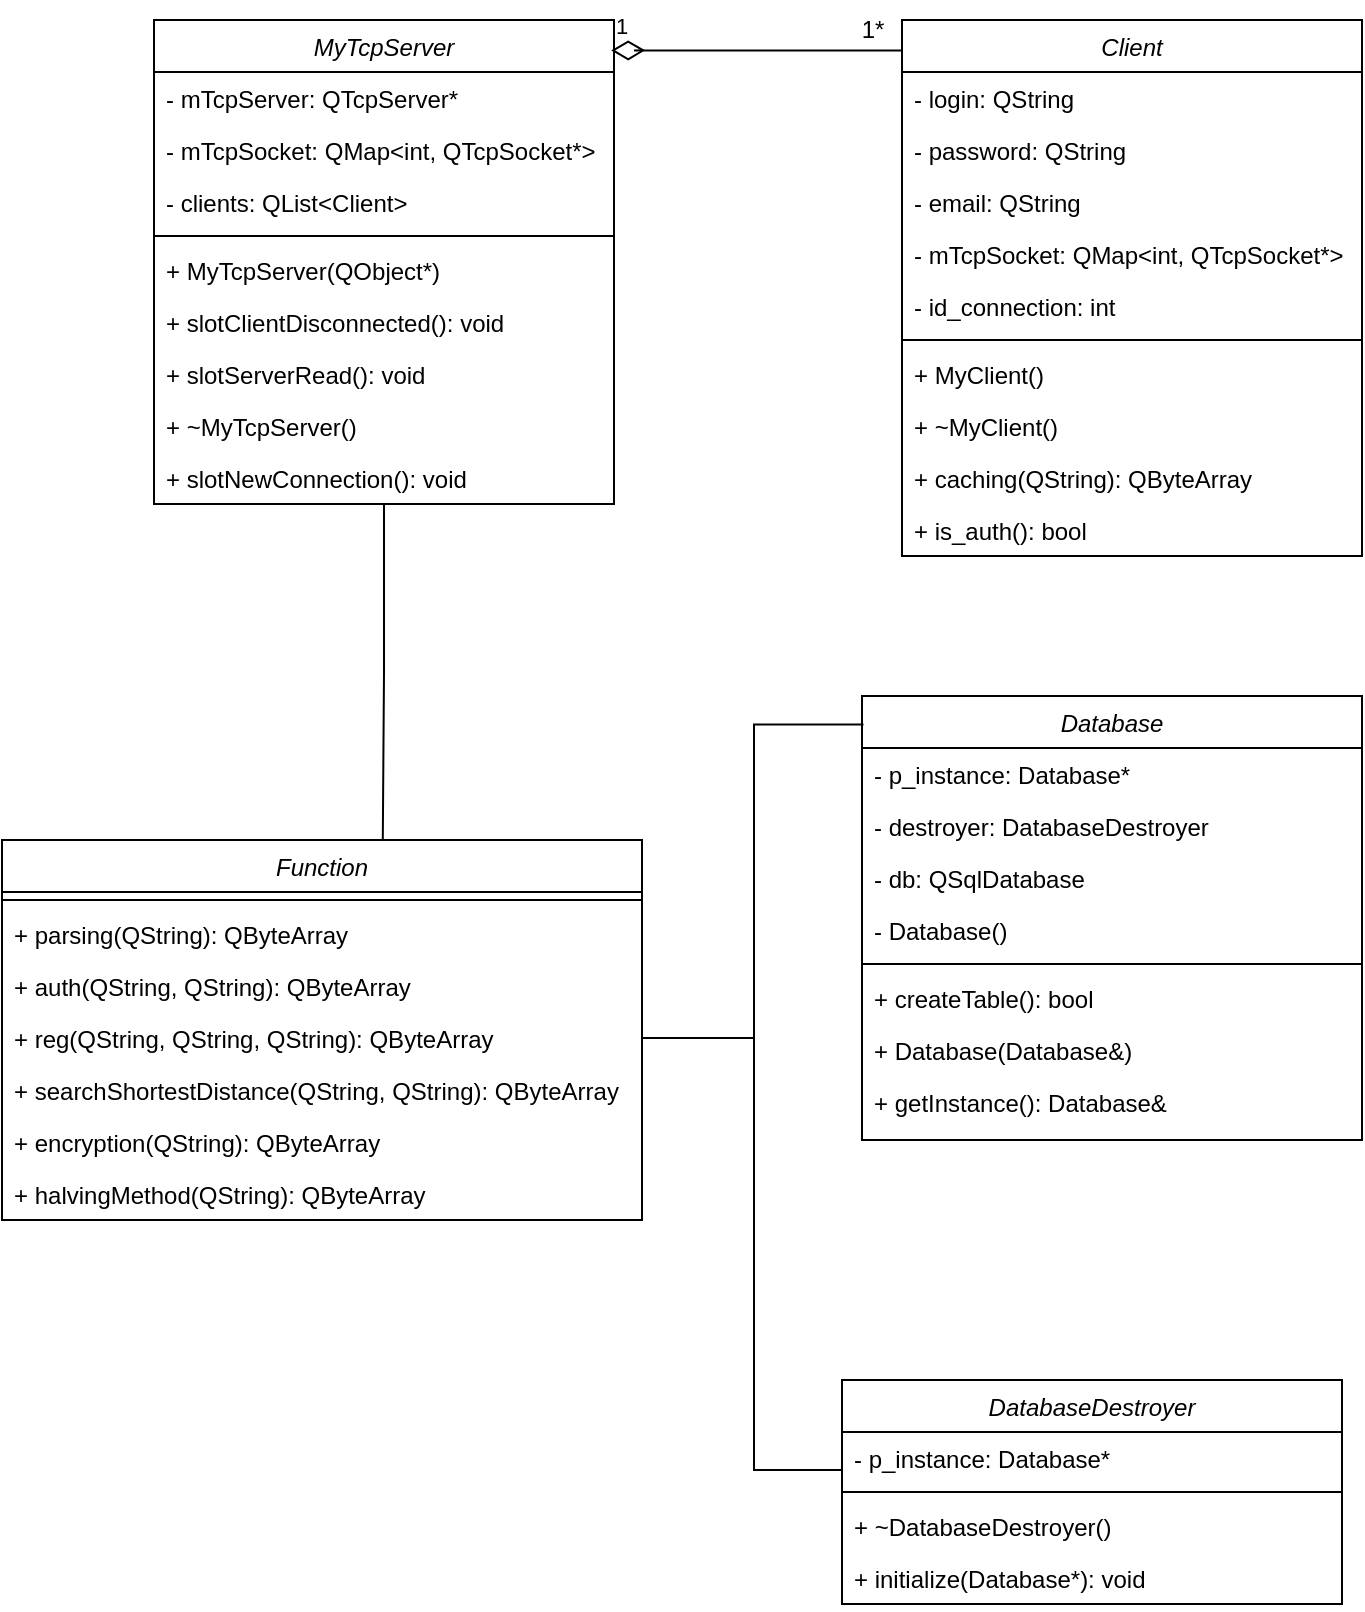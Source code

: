 <mxfile version="23.1.8" type="device">
  <diagram id="C5RBs43oDa-KdzZeNtuy" name="Page-1">
    <mxGraphModel dx="1004" dy="685" grid="1" gridSize="10" guides="1" tooltips="1" connect="1" arrows="1" fold="1" page="1" pageScale="1" pageWidth="827" pageHeight="1169" math="0" shadow="0">
      <root>
        <mxCell id="WIyWlLk6GJQsqaUBKTNV-0" />
        <mxCell id="WIyWlLk6GJQsqaUBKTNV-1" parent="WIyWlLk6GJQsqaUBKTNV-0" />
        <mxCell id="zkfFHV4jXpPFQw0GAbJ--0" value="MyTcpServer" style="swimlane;fontStyle=2;align=center;verticalAlign=top;childLayout=stackLayout;horizontal=1;startSize=26;horizontalStack=0;resizeParent=1;resizeLast=0;collapsible=1;marginBottom=0;rounded=0;shadow=0;strokeWidth=1;" parent="WIyWlLk6GJQsqaUBKTNV-1" vertex="1">
          <mxGeometry x="150" y="80" width="230" height="242" as="geometry">
            <mxRectangle x="230" y="140" width="160" height="26" as="alternateBounds" />
          </mxGeometry>
        </mxCell>
        <mxCell id="zkfFHV4jXpPFQw0GAbJ--1" value="- mTcpServer: QTcpServer*" style="text;align=left;verticalAlign=top;spacingLeft=4;spacingRight=4;overflow=hidden;rotatable=0;points=[[0,0.5],[1,0.5]];portConstraint=eastwest;" parent="zkfFHV4jXpPFQw0GAbJ--0" vertex="1">
          <mxGeometry y="26" width="230" height="26" as="geometry" />
        </mxCell>
        <mxCell id="zkfFHV4jXpPFQw0GAbJ--2" value="- mTcpSocket: QMap&lt;int, QTcpSocket*&gt;" style="text;align=left;verticalAlign=top;spacingLeft=4;spacingRight=4;overflow=hidden;rotatable=0;points=[[0,0.5],[1,0.5]];portConstraint=eastwest;rounded=0;shadow=0;html=0;" parent="zkfFHV4jXpPFQw0GAbJ--0" vertex="1">
          <mxGeometry y="52" width="230" height="26" as="geometry" />
        </mxCell>
        <mxCell id="6CLnUXByKp6RSgv_vaSE-13" value="- clients: QList&lt;Client&gt;" style="text;align=left;verticalAlign=top;spacingLeft=4;spacingRight=4;overflow=hidden;rotatable=0;points=[[0,0.5],[1,0.5]];portConstraint=eastwest;rounded=0;shadow=0;html=0;" parent="zkfFHV4jXpPFQw0GAbJ--0" vertex="1">
          <mxGeometry y="78" width="230" height="26" as="geometry" />
        </mxCell>
        <mxCell id="zkfFHV4jXpPFQw0GAbJ--4" value="" style="line;html=1;strokeWidth=1;align=left;verticalAlign=middle;spacingTop=-1;spacingLeft=3;spacingRight=3;rotatable=0;labelPosition=right;points=[];portConstraint=eastwest;" parent="zkfFHV4jXpPFQw0GAbJ--0" vertex="1">
          <mxGeometry y="104" width="230" height="8" as="geometry" />
        </mxCell>
        <mxCell id="zkfFHV4jXpPFQw0GAbJ--5" value="+ MyTcpServer(QObject*)  " style="text;align=left;verticalAlign=top;spacingLeft=4;spacingRight=4;overflow=hidden;rotatable=0;points=[[0,0.5],[1,0.5]];portConstraint=eastwest;" parent="zkfFHV4jXpPFQw0GAbJ--0" vertex="1">
          <mxGeometry y="112" width="230" height="26" as="geometry" />
        </mxCell>
        <mxCell id="6CLnUXByKp6RSgv_vaSE-2" value="+ slotClientDisconnected(): void  " style="text;align=left;verticalAlign=top;spacingLeft=4;spacingRight=4;overflow=hidden;rotatable=0;points=[[0,0.5],[1,0.5]];portConstraint=eastwest;" parent="zkfFHV4jXpPFQw0GAbJ--0" vertex="1">
          <mxGeometry y="138" width="230" height="26" as="geometry" />
        </mxCell>
        <mxCell id="6CLnUXByKp6RSgv_vaSE-3" value="+ slotServerRead(): void  " style="text;align=left;verticalAlign=top;spacingLeft=4;spacingRight=4;overflow=hidden;rotatable=0;points=[[0,0.5],[1,0.5]];portConstraint=eastwest;" parent="zkfFHV4jXpPFQw0GAbJ--0" vertex="1">
          <mxGeometry y="164" width="230" height="26" as="geometry" />
        </mxCell>
        <mxCell id="6CLnUXByKp6RSgv_vaSE-0" value="+ ~MyTcpServer()  " style="text;align=left;verticalAlign=top;spacingLeft=4;spacingRight=4;overflow=hidden;rotatable=0;points=[[0,0.5],[1,0.5]];portConstraint=eastwest;" parent="zkfFHV4jXpPFQw0GAbJ--0" vertex="1">
          <mxGeometry y="190" width="230" height="26" as="geometry" />
        </mxCell>
        <mxCell id="6CLnUXByKp6RSgv_vaSE-1" value="+ slotNewConnection(): void  " style="text;align=left;verticalAlign=top;spacingLeft=4;spacingRight=4;overflow=hidden;rotatable=0;points=[[0,0.5],[1,0.5]];portConstraint=eastwest;" parent="zkfFHV4jXpPFQw0GAbJ--0" vertex="1">
          <mxGeometry y="216" width="230" height="26" as="geometry" />
        </mxCell>
        <mxCell id="6CLnUXByKp6RSgv_vaSE-4" value="Client" style="swimlane;fontStyle=2;align=center;verticalAlign=top;childLayout=stackLayout;horizontal=1;startSize=26;horizontalStack=0;resizeParent=1;resizeLast=0;collapsible=1;marginBottom=0;rounded=0;shadow=0;strokeWidth=1;" parent="WIyWlLk6GJQsqaUBKTNV-1" vertex="1">
          <mxGeometry x="524" y="80" width="230" height="268" as="geometry">
            <mxRectangle x="230" y="140" width="160" height="26" as="alternateBounds" />
          </mxGeometry>
        </mxCell>
        <mxCell id="6CLnUXByKp6RSgv_vaSE-5" value="- login: QString" style="text;align=left;verticalAlign=top;spacingLeft=4;spacingRight=4;overflow=hidden;rotatable=0;points=[[0,0.5],[1,0.5]];portConstraint=eastwest;" parent="6CLnUXByKp6RSgv_vaSE-4" vertex="1">
          <mxGeometry y="26" width="230" height="26" as="geometry" />
        </mxCell>
        <mxCell id="nPUphj7HalRPuP_2v2bg-5" value="- password: QString" style="text;align=left;verticalAlign=top;spacingLeft=4;spacingRight=4;overflow=hidden;rotatable=0;points=[[0,0.5],[1,0.5]];portConstraint=eastwest;" vertex="1" parent="6CLnUXByKp6RSgv_vaSE-4">
          <mxGeometry y="52" width="230" height="26" as="geometry" />
        </mxCell>
        <mxCell id="nPUphj7HalRPuP_2v2bg-6" value="- email: QString" style="text;align=left;verticalAlign=top;spacingLeft=4;spacingRight=4;overflow=hidden;rotatable=0;points=[[0,0.5],[1,0.5]];portConstraint=eastwest;" vertex="1" parent="6CLnUXByKp6RSgv_vaSE-4">
          <mxGeometry y="78" width="230" height="26" as="geometry" />
        </mxCell>
        <mxCell id="6CLnUXByKp6RSgv_vaSE-6" value="- mTcpSocket: QMap&lt;int, QTcpSocket*&gt;" style="text;align=left;verticalAlign=top;spacingLeft=4;spacingRight=4;overflow=hidden;rotatable=0;points=[[0,0.5],[1,0.5]];portConstraint=eastwest;rounded=0;shadow=0;html=0;" parent="6CLnUXByKp6RSgv_vaSE-4" vertex="1">
          <mxGeometry y="104" width="230" height="26" as="geometry" />
        </mxCell>
        <mxCell id="6CLnUXByKp6RSgv_vaSE-14" value="- id_connection: int" style="text;align=left;verticalAlign=top;spacingLeft=4;spacingRight=4;overflow=hidden;rotatable=0;points=[[0,0.5],[1,0.5]];portConstraint=eastwest;rounded=0;shadow=0;html=0;" parent="6CLnUXByKp6RSgv_vaSE-4" vertex="1">
          <mxGeometry y="130" width="230" height="26" as="geometry" />
        </mxCell>
        <mxCell id="6CLnUXByKp6RSgv_vaSE-7" value="" style="line;html=1;strokeWidth=1;align=left;verticalAlign=middle;spacingTop=-1;spacingLeft=3;spacingRight=3;rotatable=0;labelPosition=right;points=[];portConstraint=eastwest;" parent="6CLnUXByKp6RSgv_vaSE-4" vertex="1">
          <mxGeometry y="156" width="230" height="8" as="geometry" />
        </mxCell>
        <mxCell id="6CLnUXByKp6RSgv_vaSE-8" value="+ MyClient() " style="text;align=left;verticalAlign=top;spacingLeft=4;spacingRight=4;overflow=hidden;rotatable=0;points=[[0,0.5],[1,0.5]];portConstraint=eastwest;" parent="6CLnUXByKp6RSgv_vaSE-4" vertex="1">
          <mxGeometry y="164" width="230" height="26" as="geometry" />
        </mxCell>
        <mxCell id="6CLnUXByKp6RSgv_vaSE-9" value="+ ~MyClient()  " style="text;align=left;verticalAlign=top;spacingLeft=4;spacingRight=4;overflow=hidden;rotatable=0;points=[[0,0.5],[1,0.5]];portConstraint=eastwest;" parent="6CLnUXByKp6RSgv_vaSE-4" vertex="1">
          <mxGeometry y="190" width="230" height="26" as="geometry" />
        </mxCell>
        <mxCell id="6CLnUXByKp6RSgv_vaSE-29" value="+ caching(QString): QByteArray  " style="text;align=left;verticalAlign=top;spacingLeft=4;spacingRight=4;overflow=hidden;rotatable=0;points=[[0,0.5],[1,0.5]];portConstraint=eastwest;" parent="6CLnUXByKp6RSgv_vaSE-4" vertex="1">
          <mxGeometry y="216" width="230" height="26" as="geometry" />
        </mxCell>
        <mxCell id="6CLnUXByKp6RSgv_vaSE-15" value="+ is_auth(): bool  " style="text;align=left;verticalAlign=top;spacingLeft=4;spacingRight=4;overflow=hidden;rotatable=0;points=[[0,0.5],[1,0.5]];portConstraint=eastwest;" parent="6CLnUXByKp6RSgv_vaSE-4" vertex="1">
          <mxGeometry y="242" width="230" height="26" as="geometry" />
        </mxCell>
        <mxCell id="6CLnUXByKp6RSgv_vaSE-16" value="Function" style="swimlane;fontStyle=2;align=center;verticalAlign=top;childLayout=stackLayout;horizontal=1;startSize=26;horizontalStack=0;resizeParent=1;resizeLast=0;collapsible=1;marginBottom=0;rounded=0;shadow=0;strokeWidth=1;" parent="WIyWlLk6GJQsqaUBKTNV-1" vertex="1">
          <mxGeometry x="74" y="490" width="320" height="190" as="geometry">
            <mxRectangle x="230" y="140" width="160" height="26" as="alternateBounds" />
          </mxGeometry>
        </mxCell>
        <mxCell id="6CLnUXByKp6RSgv_vaSE-20" value="" style="line;html=1;strokeWidth=1;align=left;verticalAlign=middle;spacingTop=-1;spacingLeft=3;spacingRight=3;rotatable=0;labelPosition=right;points=[];portConstraint=eastwest;" parent="6CLnUXByKp6RSgv_vaSE-16" vertex="1">
          <mxGeometry y="26" width="320" height="8" as="geometry" />
        </mxCell>
        <mxCell id="6CLnUXByKp6RSgv_vaSE-21" value="+ parsing(QString): QByteArray  " style="text;align=left;verticalAlign=top;spacingLeft=4;spacingRight=4;overflow=hidden;rotatable=0;points=[[0,0.5],[1,0.5]];portConstraint=eastwest;" parent="6CLnUXByKp6RSgv_vaSE-16" vertex="1">
          <mxGeometry y="34" width="320" height="26" as="geometry" />
        </mxCell>
        <mxCell id="6CLnUXByKp6RSgv_vaSE-26" value="+ auth(QString, QString): QByteArray  " style="text;align=left;verticalAlign=top;spacingLeft=4;spacingRight=4;overflow=hidden;rotatable=0;points=[[0,0.5],[1,0.5]];portConstraint=eastwest;" parent="6CLnUXByKp6RSgv_vaSE-16" vertex="1">
          <mxGeometry y="60" width="320" height="26" as="geometry" />
        </mxCell>
        <mxCell id="6CLnUXByKp6RSgv_vaSE-27" value="+ reg(QString, QString, QString): QByteArray  " style="text;align=left;verticalAlign=top;spacingLeft=4;spacingRight=4;overflow=hidden;rotatable=0;points=[[0,0.5],[1,0.5]];portConstraint=eastwest;" parent="6CLnUXByKp6RSgv_vaSE-16" vertex="1">
          <mxGeometry y="86" width="320" height="26" as="geometry" />
        </mxCell>
        <mxCell id="6CLnUXByKp6RSgv_vaSE-28" value="+ searchShortestDistance(QString, QString): QByteArray  " style="text;align=left;verticalAlign=top;spacingLeft=4;spacingRight=4;overflow=hidden;rotatable=0;points=[[0,0.5],[1,0.5]];portConstraint=eastwest;" parent="6CLnUXByKp6RSgv_vaSE-16" vertex="1">
          <mxGeometry y="112" width="320" height="26" as="geometry" />
        </mxCell>
        <mxCell id="nPUphj7HalRPuP_2v2bg-0" value="+ encryption(QString): QByteArray  " style="text;align=left;verticalAlign=top;spacingLeft=4;spacingRight=4;overflow=hidden;rotatable=0;points=[[0,0.5],[1,0.5]];portConstraint=eastwest;" vertex="1" parent="6CLnUXByKp6RSgv_vaSE-16">
          <mxGeometry y="138" width="320" height="26" as="geometry" />
        </mxCell>
        <mxCell id="nPUphj7HalRPuP_2v2bg-1" value="+ halvingMethod(QString): QByteArray  " style="text;align=left;verticalAlign=top;spacingLeft=4;spacingRight=4;overflow=hidden;rotatable=0;points=[[0,0.5],[1,0.5]];portConstraint=eastwest;" vertex="1" parent="6CLnUXByKp6RSgv_vaSE-16">
          <mxGeometry y="164" width="320" height="26" as="geometry" />
        </mxCell>
        <mxCell id="6CLnUXByKp6RSgv_vaSE-30" value="Database" style="swimlane;fontStyle=2;align=center;verticalAlign=top;childLayout=stackLayout;horizontal=1;startSize=26;horizontalStack=0;resizeParent=1;resizeLast=0;collapsible=1;marginBottom=0;rounded=0;shadow=0;strokeWidth=1;" parent="WIyWlLk6GJQsqaUBKTNV-1" vertex="1">
          <mxGeometry x="504" y="418" width="250" height="222" as="geometry">
            <mxRectangle x="230" y="140" width="160" height="26" as="alternateBounds" />
          </mxGeometry>
        </mxCell>
        <mxCell id="6CLnUXByKp6RSgv_vaSE-37" value="- p_instance: Database*&#xa;  " style="text;align=left;verticalAlign=top;spacingLeft=4;spacingRight=4;overflow=hidden;rotatable=0;points=[[0,0.5],[1,0.5]];portConstraint=eastwest;" parent="6CLnUXByKp6RSgv_vaSE-30" vertex="1">
          <mxGeometry y="26" width="250" height="26" as="geometry" />
        </mxCell>
        <mxCell id="6CLnUXByKp6RSgv_vaSE-38" value="- destroyer: DatabaseDestroyer " style="text;align=left;verticalAlign=top;spacingLeft=4;spacingRight=4;overflow=hidden;rotatable=0;points=[[0,0.5],[1,0.5]];portConstraint=eastwest;" parent="6CLnUXByKp6RSgv_vaSE-30" vertex="1">
          <mxGeometry y="52" width="250" height="26" as="geometry" />
        </mxCell>
        <mxCell id="6CLnUXByKp6RSgv_vaSE-39" value="- db: QSqlDatabase " style="text;align=left;verticalAlign=top;spacingLeft=4;spacingRight=4;overflow=hidden;rotatable=0;points=[[0,0.5],[1,0.5]];portConstraint=eastwest;" parent="6CLnUXByKp6RSgv_vaSE-30" vertex="1">
          <mxGeometry y="78" width="250" height="26" as="geometry" />
        </mxCell>
        <mxCell id="6CLnUXByKp6RSgv_vaSE-40" value="- Database() " style="text;align=left;verticalAlign=top;spacingLeft=4;spacingRight=4;overflow=hidden;rotatable=0;points=[[0,0.5],[1,0.5]];portConstraint=eastwest;" parent="6CLnUXByKp6RSgv_vaSE-30" vertex="1">
          <mxGeometry y="104" width="250" height="26" as="geometry" />
        </mxCell>
        <mxCell id="6CLnUXByKp6RSgv_vaSE-31" value="" style="line;html=1;strokeWidth=1;align=left;verticalAlign=middle;spacingTop=-1;spacingLeft=3;spacingRight=3;rotatable=0;labelPosition=right;points=[];portConstraint=eastwest;" parent="6CLnUXByKp6RSgv_vaSE-30" vertex="1">
          <mxGeometry y="130" width="250" height="8" as="geometry" />
        </mxCell>
        <mxCell id="6CLnUXByKp6RSgv_vaSE-32" value="+ createTable(): bool  " style="text;align=left;verticalAlign=top;spacingLeft=4;spacingRight=4;overflow=hidden;rotatable=0;points=[[0,0.5],[1,0.5]];portConstraint=eastwest;" parent="6CLnUXByKp6RSgv_vaSE-30" vertex="1">
          <mxGeometry y="138" width="250" height="26" as="geometry" />
        </mxCell>
        <mxCell id="6CLnUXByKp6RSgv_vaSE-33" value="+ Database(Database&amp;)  " style="text;align=left;verticalAlign=top;spacingLeft=4;spacingRight=4;overflow=hidden;rotatable=0;points=[[0,0.5],[1,0.5]];portConstraint=eastwest;" parent="6CLnUXByKp6RSgv_vaSE-30" vertex="1">
          <mxGeometry y="164" width="250" height="26" as="geometry" />
        </mxCell>
        <mxCell id="6CLnUXByKp6RSgv_vaSE-41" value="+ getInstance(): Database&amp;  " style="text;align=left;verticalAlign=top;spacingLeft=4;spacingRight=4;overflow=hidden;rotatable=0;points=[[0,0.5],[1,0.5]];portConstraint=eastwest;" parent="6CLnUXByKp6RSgv_vaSE-30" vertex="1">
          <mxGeometry y="190" width="250" height="26" as="geometry" />
        </mxCell>
        <mxCell id="6CLnUXByKp6RSgv_vaSE-43" value="DatabaseDestroyer" style="swimlane;fontStyle=2;align=center;verticalAlign=top;childLayout=stackLayout;horizontal=1;startSize=26;horizontalStack=0;resizeParent=1;resizeLast=0;collapsible=1;marginBottom=0;rounded=0;shadow=0;strokeWidth=1;" parent="WIyWlLk6GJQsqaUBKTNV-1" vertex="1">
          <mxGeometry x="494" y="760" width="250" height="112" as="geometry">
            <mxRectangle x="230" y="140" width="160" height="26" as="alternateBounds" />
          </mxGeometry>
        </mxCell>
        <mxCell id="6CLnUXByKp6RSgv_vaSE-44" value="- p_instance: Database*&#xa;  " style="text;align=left;verticalAlign=top;spacingLeft=4;spacingRight=4;overflow=hidden;rotatable=0;points=[[0,0.5],[1,0.5]];portConstraint=eastwest;" parent="6CLnUXByKp6RSgv_vaSE-43" vertex="1">
          <mxGeometry y="26" width="250" height="26" as="geometry" />
        </mxCell>
        <mxCell id="6CLnUXByKp6RSgv_vaSE-48" value="" style="line;html=1;strokeWidth=1;align=left;verticalAlign=middle;spacingTop=-1;spacingLeft=3;spacingRight=3;rotatable=0;labelPosition=right;points=[];portConstraint=eastwest;" parent="6CLnUXByKp6RSgv_vaSE-43" vertex="1">
          <mxGeometry y="52" width="250" height="8" as="geometry" />
        </mxCell>
        <mxCell id="6CLnUXByKp6RSgv_vaSE-50" value="+ ~DatabaseDestroyer()  " style="text;align=left;verticalAlign=top;spacingLeft=4;spacingRight=4;overflow=hidden;rotatable=0;points=[[0,0.5],[1,0.5]];portConstraint=eastwest;" parent="6CLnUXByKp6RSgv_vaSE-43" vertex="1">
          <mxGeometry y="60" width="250" height="26" as="geometry" />
        </mxCell>
        <mxCell id="6CLnUXByKp6RSgv_vaSE-51" value="+ initialize(Database*): void  " style="text;align=left;verticalAlign=top;spacingLeft=4;spacingRight=4;overflow=hidden;rotatable=0;points=[[0,0.5],[1,0.5]];portConstraint=eastwest;" parent="6CLnUXByKp6RSgv_vaSE-43" vertex="1">
          <mxGeometry y="86" width="250" height="26" as="geometry" />
        </mxCell>
        <mxCell id="6CLnUXByKp6RSgv_vaSE-57" value="1" style="endArrow=none;html=1;endSize=12;startArrow=diamondThin;startSize=14;startFill=0;edgeStyle=orthogonalEdgeStyle;align=left;verticalAlign=bottom;rounded=0;exitX=0.994;exitY=0.063;exitDx=0;exitDy=0;exitPerimeter=0;endFill=0;entryX=-0.001;entryY=0.057;entryDx=0;entryDy=0;entryPerimeter=0;" parent="WIyWlLk6GJQsqaUBKTNV-1" source="zkfFHV4jXpPFQw0GAbJ--0" target="6CLnUXByKp6RSgv_vaSE-4" edge="1">
          <mxGeometry x="-1" y="3" relative="1" as="geometry">
            <mxPoint x="394.0" y="63.518" as="sourcePoint" />
            <mxPoint x="490" y="110" as="targetPoint" />
            <Array as="points">
              <mxPoint x="390" y="95" />
              <mxPoint x="470" y="95" />
            </Array>
          </mxGeometry>
        </mxCell>
        <mxCell id="6CLnUXByKp6RSgv_vaSE-58" value="1*" style="text;html=1;align=center;verticalAlign=middle;resizable=0;points=[];autosize=1;strokeColor=none;fillColor=none;" parent="WIyWlLk6GJQsqaUBKTNV-1" vertex="1">
          <mxGeometry x="494" y="70" width="30" height="30" as="geometry" />
        </mxCell>
        <mxCell id="nPUphj7HalRPuP_2v2bg-7" style="edgeStyle=orthogonalEdgeStyle;rounded=0;orthogonalLoop=1;jettySize=auto;html=1;entryX=0.595;entryY=0;entryDx=0;entryDy=0;entryPerimeter=0;endArrow=none;endFill=0;" edge="1" parent="WIyWlLk6GJQsqaUBKTNV-1" source="zkfFHV4jXpPFQw0GAbJ--0" target="6CLnUXByKp6RSgv_vaSE-16">
          <mxGeometry relative="1" as="geometry" />
        </mxCell>
        <mxCell id="nPUphj7HalRPuP_2v2bg-9" style="edgeStyle=orthogonalEdgeStyle;rounded=0;orthogonalLoop=1;jettySize=auto;html=1;entryX=0.003;entryY=0.064;entryDx=0;entryDy=0;entryPerimeter=0;endArrow=none;endFill=0;" edge="1" parent="WIyWlLk6GJQsqaUBKTNV-1" source="6CLnUXByKp6RSgv_vaSE-27" target="6CLnUXByKp6RSgv_vaSE-30">
          <mxGeometry relative="1" as="geometry">
            <Array as="points">
              <mxPoint x="450" y="589" />
              <mxPoint x="450" y="432" />
            </Array>
          </mxGeometry>
        </mxCell>
        <mxCell id="nPUphj7HalRPuP_2v2bg-11" style="edgeStyle=orthogonalEdgeStyle;rounded=0;orthogonalLoop=1;jettySize=auto;html=1;entryX=0;entryY=0.133;entryDx=0;entryDy=0;entryPerimeter=0;endArrow=none;endFill=0;" edge="1" parent="WIyWlLk6GJQsqaUBKTNV-1" source="6CLnUXByKp6RSgv_vaSE-27" target="6CLnUXByKp6RSgv_vaSE-43">
          <mxGeometry relative="1" as="geometry">
            <Array as="points">
              <mxPoint x="450" y="589" />
              <mxPoint x="450" y="805" />
            </Array>
          </mxGeometry>
        </mxCell>
      </root>
    </mxGraphModel>
  </diagram>
</mxfile>
